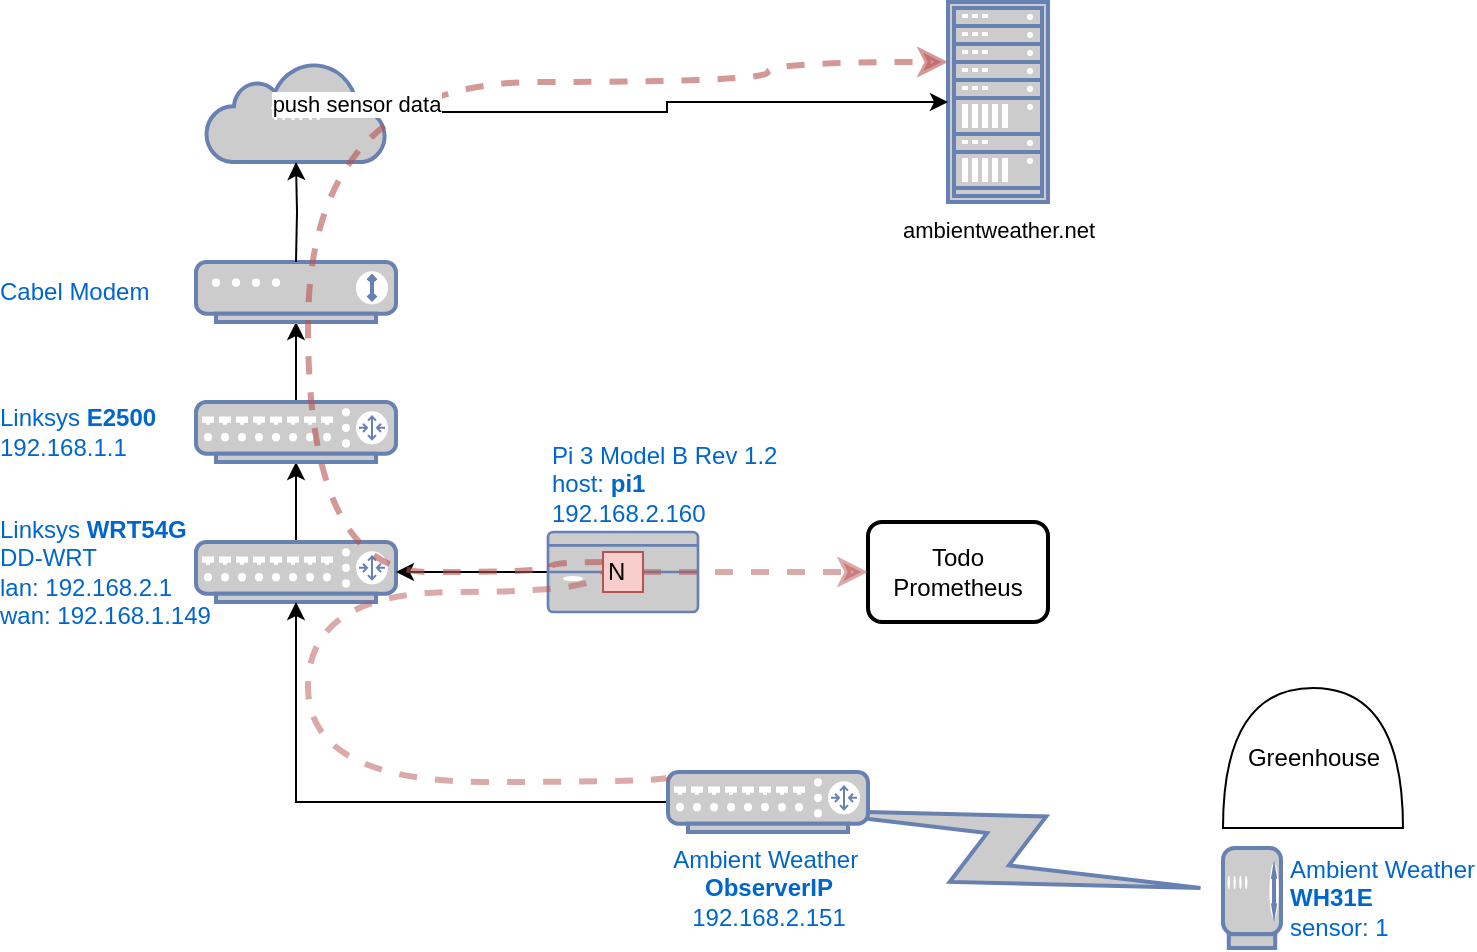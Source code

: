 <mxfile>
    <diagram id="gKTQBFgvQ7YWo5DgVCbP" name="Page-1">
        <mxGraphModel dx="897" dy="644" grid="1" gridSize="10" guides="1" tooltips="1" connect="1" arrows="1" fold="1" page="1" pageScale="1" pageWidth="850" pageHeight="1100" math="0" shadow="0">
            <root>
                <mxCell id="0"/>
                <mxCell id="1" parent="0"/>
                <mxCell id="16" value="" style="edgeStyle=orthogonalEdgeStyle;rounded=0;orthogonalLoop=1;jettySize=auto;html=1;" parent="1" source="10" target="11" edge="1">
                    <mxGeometry relative="1" as="geometry"/>
                </mxCell>
                <mxCell id="10" value="Linksys &lt;b&gt;WRT54G&lt;/b&gt;&lt;br&gt;DD-WRT&lt;br&gt;lan: 192.168.2.1&lt;br&gt;wan: 192.168.1.149" style="fontColor=#0066CC;verticalAlign=middle;verticalLabelPosition=middle;labelPosition=left;align=left;html=1;outlineConnect=0;fillColor=#CCCCCC;strokeColor=#6881B3;gradientColor=none;gradientDirection=north;strokeWidth=2;shape=mxgraph.networks.router;spacingRight=1;spacingLeft=0;" parent="1" vertex="1">
                    <mxGeometry x="114" y="360" width="100" height="30" as="geometry"/>
                </mxCell>
                <mxCell id="27" value="" style="edgeStyle=orthogonalEdgeStyle;rounded=0;orthogonalLoop=1;jettySize=auto;html=1;" parent="1" source="11" target="14" edge="1">
                    <mxGeometry relative="1" as="geometry"/>
                </mxCell>
                <mxCell id="11" value="Linksys &lt;b&gt;E2500&lt;/b&gt;&lt;br&gt;192.168.1.1" style="fontColor=#0066CC;verticalAlign=middle;verticalLabelPosition=middle;labelPosition=left;align=left;html=1;outlineConnect=0;fillColor=#CCCCCC;strokeColor=#6881B3;gradientColor=none;gradientDirection=north;strokeWidth=2;shape=mxgraph.networks.router;" parent="1" vertex="1">
                    <mxGeometry x="114" y="290" width="100" height="30" as="geometry"/>
                </mxCell>
                <mxCell id="13" value="www" style="html=1;outlineConnect=0;fillColor=#CCCCCC;strokeColor=#6881B3;gradientColor=none;gradientDirection=north;strokeWidth=2;shape=mxgraph.networks.cloud;fontColor=#ffffff;" parent="1" vertex="1">
                    <mxGeometry x="119" y="120" width="90" height="50" as="geometry"/>
                </mxCell>
                <mxCell id="14" value="Cabel Modem" style="fontColor=#0066CC;verticalAlign=middle;verticalLabelPosition=middle;labelPosition=left;align=left;html=1;outlineConnect=0;fillColor=#CCCCCC;strokeColor=#6881B3;gradientColor=none;gradientDirection=north;strokeWidth=2;shape=mxgraph.networks.modem;" parent="1" vertex="1">
                    <mxGeometry x="114" y="220" width="100" height="30" as="geometry"/>
                </mxCell>
                <mxCell id="26" style="edgeStyle=orthogonalEdgeStyle;rounded=0;orthogonalLoop=1;jettySize=auto;html=1;entryX=1;entryY=0.5;entryDx=0;entryDy=0;entryPerimeter=0;" parent="1" source="20" target="10" edge="1">
                    <mxGeometry relative="1" as="geometry"/>
                </mxCell>
                <mxCell id="20" value="Pi 3 Model B Rev 1.2&lt;br&gt;host: &lt;b&gt;pi1&lt;/b&gt;&lt;br&gt;192.168.2.160" style="fontColor=#0066CC;verticalAlign=bottom;verticalLabelPosition=top;labelPosition=center;align=left;html=1;outlineConnect=0;fillColor=#CCCCCC;strokeColor=#6881B3;gradientColor=none;gradientDirection=north;strokeWidth=2;shape=mxgraph.networks.desktop_pc;" parent="1" vertex="1">
                    <mxGeometry x="290" y="355" width="75" height="40" as="geometry"/>
                </mxCell>
                <mxCell id="35" style="edgeStyle=orthogonalEdgeStyle;rounded=0;orthogonalLoop=1;jettySize=auto;html=1;" parent="1" source="41" target="10" edge="1">
                    <mxGeometry relative="1" as="geometry">
                        <mxPoint x="303" y="469.5" as="sourcePoint"/>
                    </mxGeometry>
                </mxCell>
                <mxCell id="30" value="Greenhouse" style="shape=or;whiteSpace=wrap;html=1;align=center;direction=north;" parent="1" vertex="1">
                    <mxGeometry x="627.5" y="433" width="90" height="70" as="geometry"/>
                </mxCell>
                <mxCell id="31" value="Ambient Weather&lt;br&gt;&lt;b&gt;WH31E&lt;/b&gt; &lt;br&gt;sensor: 1" style="fontColor=#0066CC;verticalAlign=middle;verticalLabelPosition=middle;labelPosition=right;align=left;html=1;outlineConnect=0;fillColor=#CCCCCC;strokeColor=#6881B3;gradientColor=none;gradientDirection=north;strokeWidth=2;shape=mxgraph.networks.modem;spacingLeft=2;" parent="1" vertex="1">
                    <mxGeometry x="627.5" y="513" width="29" height="50" as="geometry"/>
                </mxCell>
                <mxCell id="38" value="" style="html=1;outlineConnect=0;fillColor=#CCCCCC;strokeColor=#6881B3;gradientColor=none;gradientDirection=north;strokeWidth=2;shape=mxgraph.networks.comm_link_edge;html=1;" parent="1" target="31" edge="1">
                    <mxGeometry width="100" height="100" relative="1" as="geometry">
                        <mxPoint x="402.5" y="492" as="sourcePoint"/>
                        <mxPoint x="502.5" y="392" as="targetPoint"/>
                    </mxGeometry>
                </mxCell>
                <mxCell id="41" value="Ambient Weather&amp;nbsp;&lt;br&gt;&lt;b&gt;ObserverIP&lt;/b&gt;&lt;br&gt;192.168.2.151" style="fontColor=#0066CC;verticalAlign=top;verticalLabelPosition=bottom;labelPosition=center;align=center;html=1;outlineConnect=0;fillColor=#CCCCCC;strokeColor=#6881B3;gradientColor=none;gradientDirection=north;strokeWidth=2;shape=mxgraph.networks.router;" parent="1" vertex="1">
                    <mxGeometry x="350" y="475" width="100" height="30" as="geometry"/>
                </mxCell>
                <mxCell id="47" value="&lt;span style=&quot;color: rgb(0 , 0 , 0) ; font-size: 11px ; background-color: rgb(255 , 255 , 255)&quot;&gt;ambientweather.net&lt;/span&gt;" style="fontColor=#0066CC;verticalAlign=top;verticalLabelPosition=bottom;labelPosition=center;align=center;html=1;outlineConnect=0;fillColor=#CCCCCC;strokeColor=#6881B3;gradientColor=none;gradientDirection=north;strokeWidth=2;shape=mxgraph.networks.rack;" parent="1" vertex="1">
                    <mxGeometry x="490" y="90" width="50" height="100" as="geometry"/>
                </mxCell>
                <mxCell id="49" value="" style="edgeStyle=orthogonalEdgeStyle;rounded=0;orthogonalLoop=1;jettySize=auto;html=1;entryX=0.5;entryY=1;entryDx=0;entryDy=0;entryPerimeter=0;" parent="1" target="13" edge="1">
                    <mxGeometry relative="1" as="geometry">
                        <mxPoint x="164" y="220" as="sourcePoint"/>
                        <mxPoint x="174" y="260" as="targetPoint"/>
                    </mxGeometry>
                </mxCell>
                <mxCell id="51" value="" style="edgeStyle=orthogonalEdgeStyle;orthogonalLoop=1;jettySize=auto;html=1;rounded=0;" parent="1" source="13" target="47" edge="1">
                    <mxGeometry relative="1" as="geometry">
                        <mxPoint x="174" y="230" as="sourcePoint"/>
                        <mxPoint x="174" y="180" as="targetPoint"/>
                    </mxGeometry>
                </mxCell>
                <mxCell id="54" value="" style="endArrow=none;html=1;fontSize=12;exitX=0.003;exitY=0.086;exitDx=0;exitDy=0;exitPerimeter=0;dashed=1;edgeStyle=orthogonalEdgeStyle;curved=1;fillColor=#f8cecc;strokeColor=#b85450;strokeWidth=3;endFill=0;opacity=50;entryX=0;entryY=0.5;entryDx=0;entryDy=0;" parent="1" source="41" target="58" edge="1">
                    <mxGeometry relative="1" as="geometry">
                        <mxPoint x="320" y="460" as="sourcePoint"/>
                        <mxPoint x="310" y="430" as="targetPoint"/>
                        <Array as="points">
                            <mxPoint x="350" y="480"/>
                            <mxPoint x="170" y="480"/>
                            <mxPoint x="170" y="385"/>
                            <mxPoint x="317" y="385"/>
                        </Array>
                    </mxGeometry>
                </mxCell>
                <mxCell id="56" value="" style="endArrow=classic;html=1;fontSize=12;dashed=1;edgeStyle=orthogonalEdgeStyle;curved=1;fillColor=#f8cecc;strokeColor=#b85450;strokeWidth=3;opacity=60;exitX=0;exitY=0.25;exitDx=0;exitDy=0;" parent="1" source="58" target="47" edge="1">
                    <mxGeometry relative="1" as="geometry">
                        <mxPoint x="230.3" y="302.58" as="sourcePoint"/>
                        <mxPoint x="490" y="140" as="targetPoint"/>
                        <Array as="points">
                            <mxPoint x="291" y="370"/>
                            <mxPoint x="291" y="375"/>
                            <mxPoint x="170" y="375"/>
                            <mxPoint x="170" y="130"/>
                            <mxPoint x="400" y="130"/>
                            <mxPoint x="400" y="120"/>
                        </Array>
                    </mxGeometry>
                </mxCell>
                <mxCell id="57" value="push sensor data" style="edgeLabel;resizable=0;html=1;align=center;verticalAlign=middle;" parent="56" connectable="0" vertex="1">
                    <mxGeometry relative="1" as="geometry">
                        <mxPoint x="24" y="-23.21" as="offset"/>
                    </mxGeometry>
                </mxCell>
                <mxCell id="58" value="N" style="shape=hexagon;perimeter=hexagonPerimeter2;whiteSpace=wrap;html=1;fixedSize=1;fontSize=12;align=left;fillColor=#f8cecc;strokeColor=#b85450;size=-130;" parent="1" vertex="1">
                    <mxGeometry x="317.5" y="365" width="20" height="20" as="geometry"/>
                </mxCell>
                <mxCell id="61" value="Todo&lt;br&gt;Prometheus" style="rounded=1;whiteSpace=wrap;html=1;absoluteArcSize=1;arcSize=14;strokeWidth=2;fontSize=12;align=center;" parent="1" vertex="1">
                    <mxGeometry x="450" y="350" width="90" height="50" as="geometry"/>
                </mxCell>
                <mxCell id="62" value="" style="endArrow=classic;html=1;dashed=1;strokeWidth=3;fontSize=12;opacity=50;entryX=0;entryY=0.5;entryDx=0;entryDy=0;exitX=1;exitY=0.5;exitDx=0;exitDy=0;fillColor=#f8cecc;strokeColor=#b85450;" parent="1" source="58" target="61" edge="1">
                    <mxGeometry width="50" height="50" relative="1" as="geometry">
                        <mxPoint x="350" y="400" as="sourcePoint"/>
                        <mxPoint x="350" y="360" as="targetPoint"/>
                    </mxGeometry>
                </mxCell>
            </root>
        </mxGraphModel>
    </diagram>
</mxfile>
